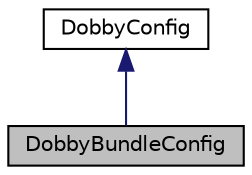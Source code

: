 digraph "DobbyBundleConfig"
{
 // LATEX_PDF_SIZE
  edge [fontname="Helvetica",fontsize="10",labelfontname="Helvetica",labelfontsize="10"];
  node [fontname="Helvetica",fontsize="10",shape=record];
  Node1 [label="DobbyBundleConfig",height=0.2,width=0.4,color="black", fillcolor="grey75", style="filled", fontcolor="black",tooltip="Takes a JSON formatted OCI bundle configuration file in the constructor, parses it and extracts the r..."];
  Node2 -> Node1 [dir="back",color="midnightblue",fontsize="10",style="solid",fontname="Helvetica"];
  Node2 [label="DobbyConfig",height=0.2,width=0.4,color="black", fillcolor="white", style="filled",URL="$classDobbyConfig.html",tooltip="Interface that configuration file parser classes have to implement."];
}
